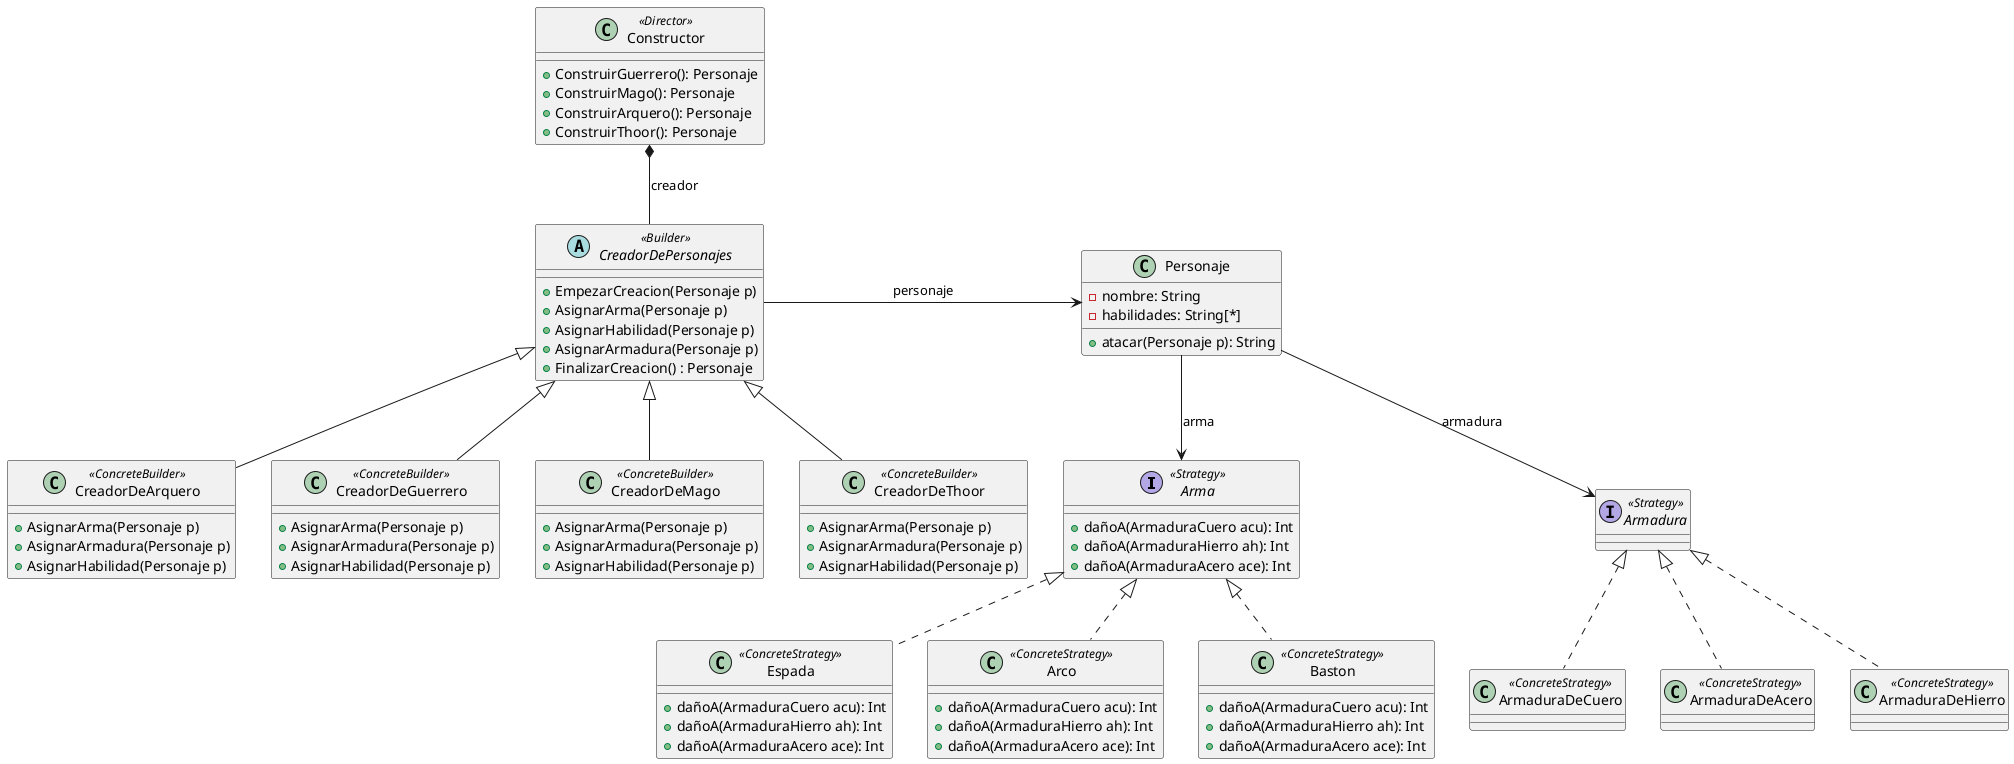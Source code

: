 @startuml Ejercicio20

Arma <|.. Espada
Arma <|.. Arco
Arma <|.. Baston
Armadura <|.. ArmaduraDeCuero
Armadura <|.. ArmaduraDeAcero
Armadura <|.. ArmaduraDeHierro
Personaje --> Arma : arma 
Personaje --> Armadura : armadura 
CreadorDePersonajes -> Personaje : personaje
CreadorDePersonajes <|-- CreadorDeArquero
CreadorDePersonajes <|-- CreadorDeGuerrero
CreadorDePersonajes <|-- CreadorDeMago
CreadorDePersonajes <|-- CreadorDeThoor
Constructor *-- CreadorDePersonajes : creador

'Estaba en la duda de hacer una Strategy con los personajes, pero entiendo que justamente tienen el nombre para Identificarse entonces lo mas sensato es hacer un Strategy de Armadura y la clase Personaje se diferencia de otra por su nombre.

'Para crear los personajes, uso un Builder? Pq deberia tener dos directores que indiquen el orden, ya que el mago tiene 2 habilidades y el guerrero 1 (Entiendo que el arquero tendria combate a distancia aunque no diga nada).

interface Arma <<Strategy>>{
    +dañoA(ArmaduraCuero acu): Int 
    +dañoA(ArmaduraHierro ah): Int 
    +dañoA(ArmaduraAcero ace): Int 
}

class Espada <<ConcreteStrategy>>{
    +dañoA(ArmaduraCuero acu): Int 
    +dañoA(ArmaduraHierro ah): Int 
    +dañoA(ArmaduraAcero ace): Int 
}

class Arco <<ConcreteStrategy>>{
    +dañoA(ArmaduraCuero acu): Int 
    +dañoA(ArmaduraHierro ah): Int 
    +dañoA(ArmaduraAcero ace): Int 
}

Class Baston <<ConcreteStrategy>>{
    +dañoA(ArmaduraCuero acu): Int 
    +dañoA(ArmaduraHierro ah): Int 
    +dañoA(ArmaduraAcero ace): Int 
}

'El String seria para saber si gano o perdio? Aunque en realidad los dos reciben daño. Supuestamente el que ataca nada mas hace daño, en este caso.
'En vez de combatir le pongo atacar.
class Personaje{
    -nombre: String
    -habilidades: String[*]
    +atacar(Personaje p): String 
}

'Lo que me hace ruido, es que queda vacia porque no tiene una defenesa o un algo que le pueda aplicar. 
'Sino que hago, lo identifico por un String?
'Pq encima no tienen algo que sea defensa contra 
interface Armadura <<Strategy>>{ 

}

class ArmaduraDeCuero <<ConcreteStrategy>>{

}

class ArmaduraDeHierro <<ConcreteStrategy>>{

}

class ArmaduraDeAcero <<ConcreteStrategy>>{

}

'Utilizo varios metodos debido al orden y cantidad de armas/habilidades. Se pueden usar varios metodos de esta forma en un director o un director es igual a un metodo/orden.
class Constructor <<Director>>{
    +ConstruirGuerrero(): Personaje
    +ConstruirMago(): Personaje
    +ConstruirArquero(): Personaje
    +ConstruirThoor(): Personaje
}

abstract class CreadorDePersonajes <<Builder>>{
    +EmpezarCreacion(Personaje p)
    +AsignarArma(Personaje p)
    +AsignarHabilidad(Personaje p)
    +AsignarArmadura(Personaje p)
    +FinalizarCreacion() : Personaje
}

class CreadorDeGuerrero <<ConcreteBuilder>>{
    +AsignarArma(Personaje p)
    +AsignarArmadura(Personaje p)
    +AsignarHabilidad(Personaje p)
}

class CreadorDeArquero <<ConcreteBuilder>>{
    +AsignarArma(Personaje p)
    +AsignarArmadura(Personaje p)
    +AsignarHabilidad(Personaje p)
}

class CreadorDeMago <<ConcreteBuilder>>{
    +AsignarArma(Personaje p)
    +AsignarArmadura(Personaje p)
    +AsignarHabilidad(Personaje p)
}

class CreadorDeThoor <<ConcreteBuilder>>{
    +AsignarArma(Personaje p)
    +AsignarArmadura(Personaje p)
    +AsignarHabilidad(Personaje p)
}
@enduml